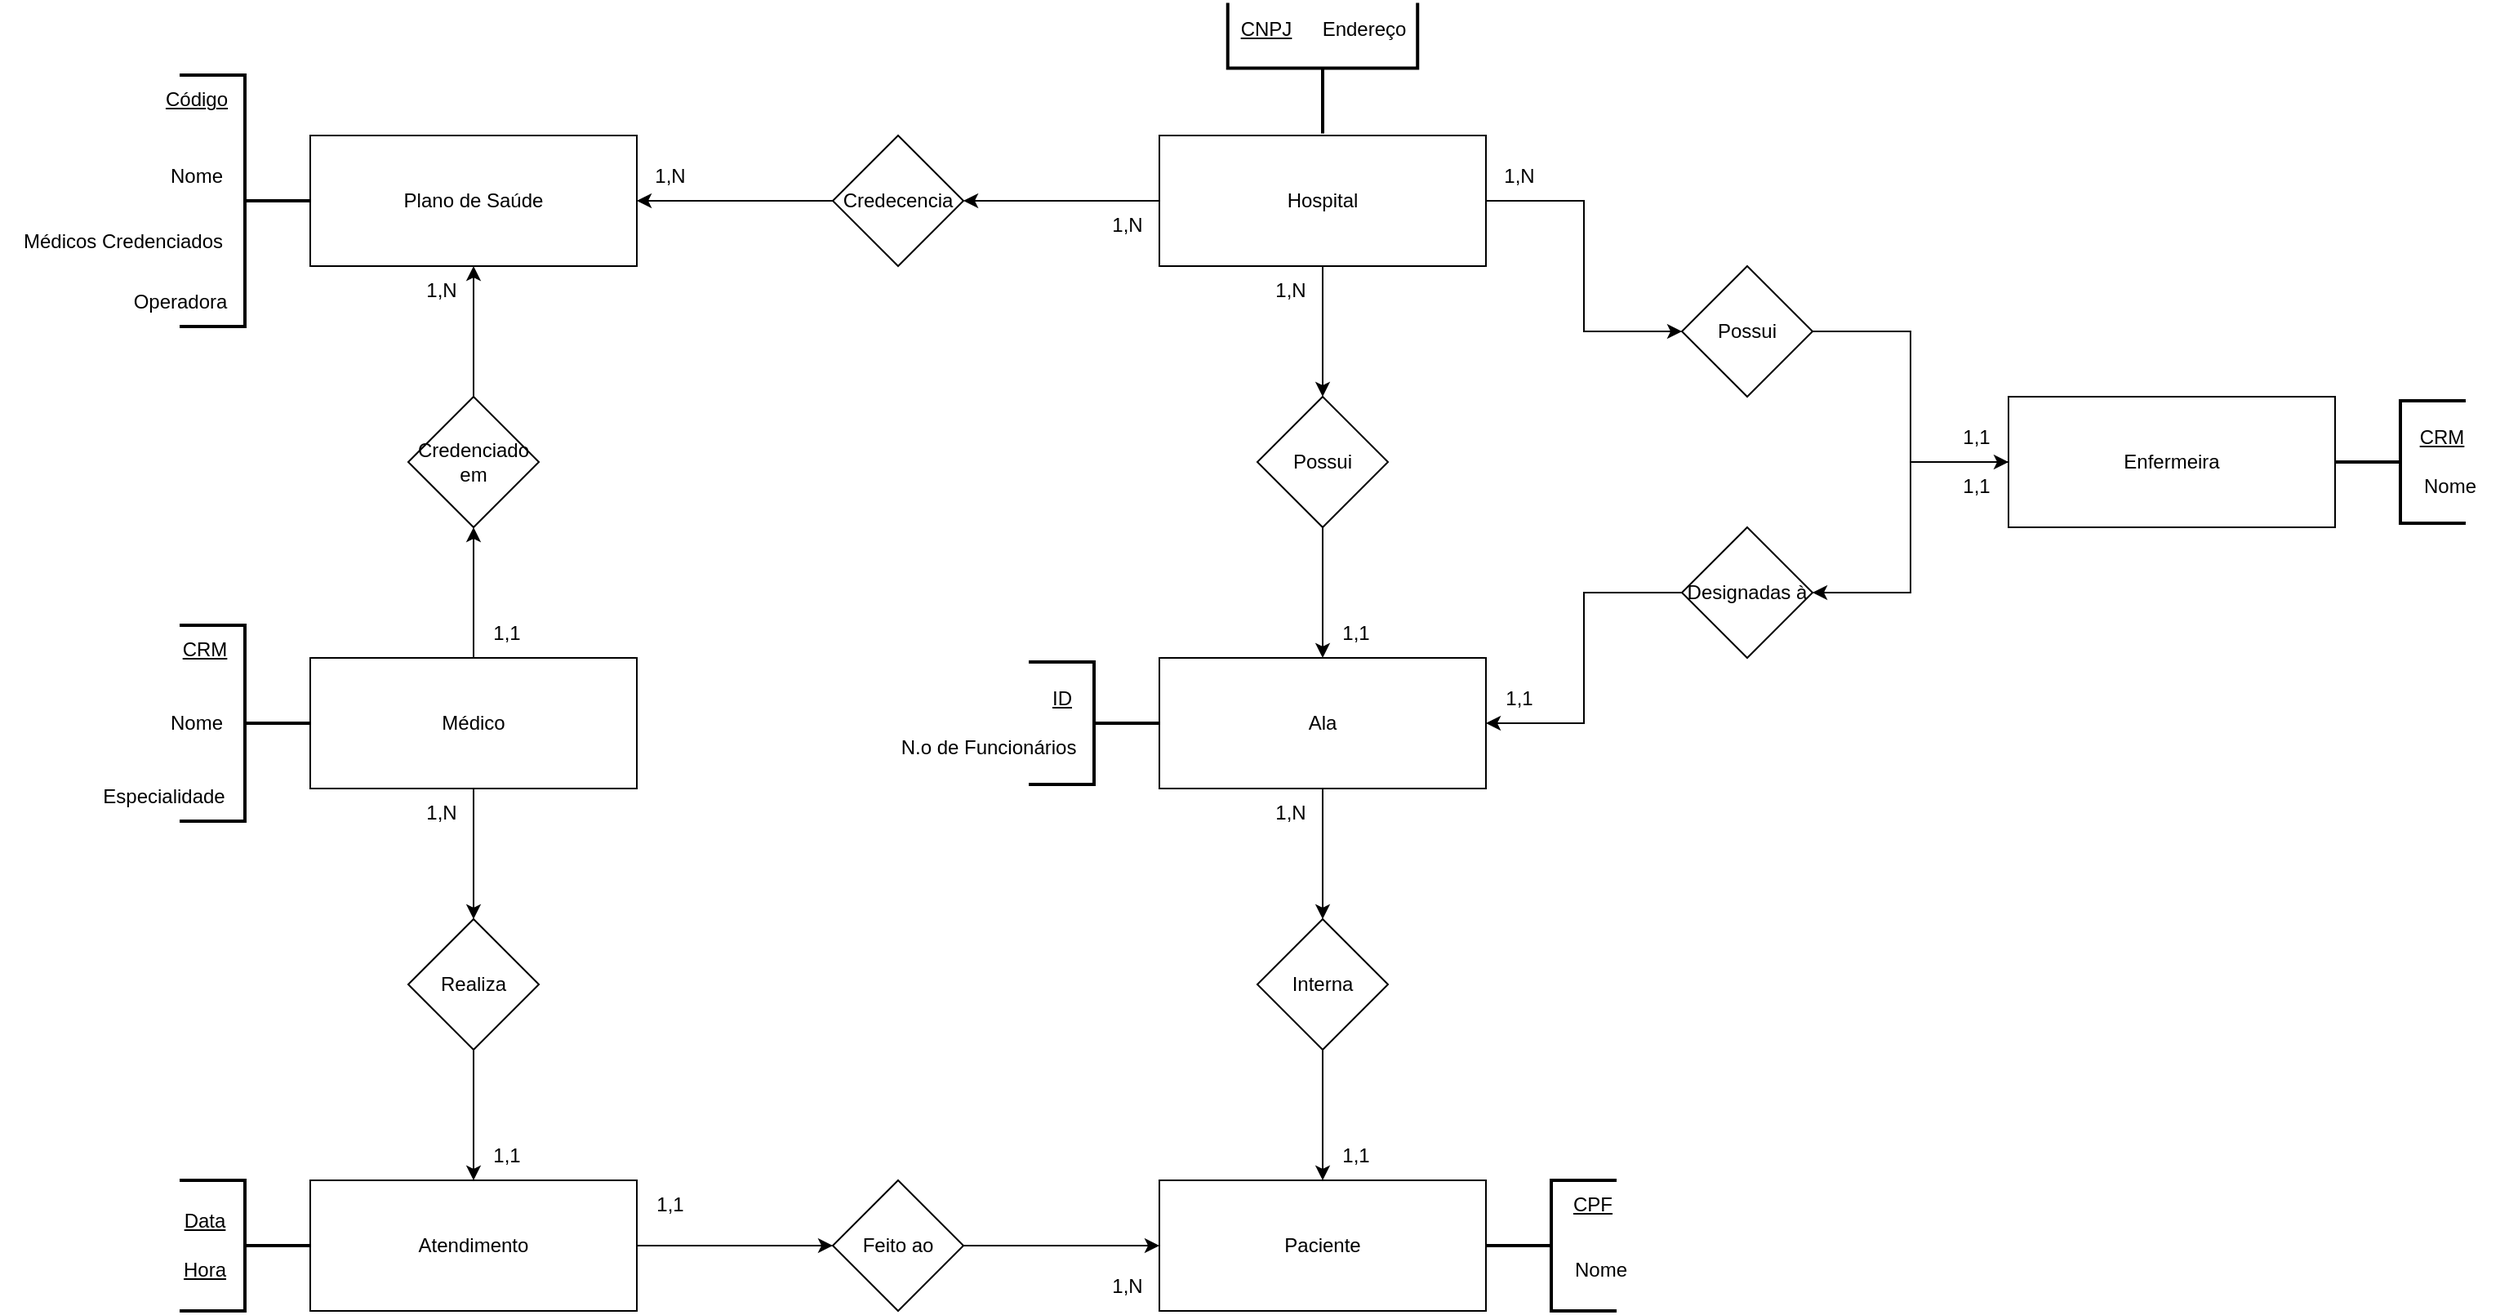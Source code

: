 <mxfile version="24.3.1" type="github">
  <diagram name="Página-1" id="c9ZjZl4gouYc1DpIpKhN">
    <mxGraphModel dx="2466" dy="2107" grid="1" gridSize="10" guides="1" tooltips="1" connect="1" arrows="1" fold="1" page="1" pageScale="1" pageWidth="827" pageHeight="1169" math="0" shadow="0">
      <root>
        <mxCell id="0" />
        <mxCell id="1" parent="0" />
        <mxCell id="qisjRYx7ao7LbG64R4uU-11" style="edgeStyle=orthogonalEdgeStyle;rounded=0;orthogonalLoop=1;jettySize=auto;html=1;entryX=1;entryY=0.5;entryDx=0;entryDy=0;" edge="1" parent="1" source="qisjRYx7ao7LbG64R4uU-1" target="qisjRYx7ao7LbG64R4uU-9">
          <mxGeometry relative="1" as="geometry" />
        </mxCell>
        <mxCell id="qisjRYx7ao7LbG64R4uU-17" style="edgeStyle=orthogonalEdgeStyle;rounded=0;orthogonalLoop=1;jettySize=auto;html=1;entryX=0.5;entryY=0;entryDx=0;entryDy=0;" edge="1" parent="1" source="qisjRYx7ao7LbG64R4uU-1" target="qisjRYx7ao7LbG64R4uU-3">
          <mxGeometry relative="1" as="geometry" />
        </mxCell>
        <mxCell id="qisjRYx7ao7LbG64R4uU-50" style="edgeStyle=orthogonalEdgeStyle;rounded=0;orthogonalLoop=1;jettySize=auto;html=1;entryX=0;entryY=0.5;entryDx=0;entryDy=0;" edge="1" parent="1" source="qisjRYx7ao7LbG64R4uU-1" target="qisjRYx7ao7LbG64R4uU-45">
          <mxGeometry relative="1" as="geometry" />
        </mxCell>
        <mxCell id="qisjRYx7ao7LbG64R4uU-1" value="Hospital" style="rounded=0;whiteSpace=wrap;html=1;" vertex="1" parent="1">
          <mxGeometry x="240" y="40" width="200" height="80" as="geometry" />
        </mxCell>
        <mxCell id="qisjRYx7ao7LbG64R4uU-22" style="edgeStyle=orthogonalEdgeStyle;rounded=0;orthogonalLoop=1;jettySize=auto;html=1;entryX=0.5;entryY=0;entryDx=0;entryDy=0;" edge="1" parent="1" source="qisjRYx7ao7LbG64R4uU-2" target="qisjRYx7ao7LbG64R4uU-21">
          <mxGeometry relative="1" as="geometry" />
        </mxCell>
        <mxCell id="qisjRYx7ao7LbG64R4uU-2" value="Ala" style="rounded=0;whiteSpace=wrap;html=1;" vertex="1" parent="1">
          <mxGeometry x="240" y="360" width="200" height="80" as="geometry" />
        </mxCell>
        <mxCell id="qisjRYx7ao7LbG64R4uU-18" style="edgeStyle=orthogonalEdgeStyle;rounded=0;orthogonalLoop=1;jettySize=auto;html=1;entryX=0.5;entryY=0;entryDx=0;entryDy=0;" edge="1" parent="1" source="qisjRYx7ao7LbG64R4uU-3" target="qisjRYx7ao7LbG64R4uU-2">
          <mxGeometry relative="1" as="geometry" />
        </mxCell>
        <mxCell id="qisjRYx7ao7LbG64R4uU-3" value="Possui" style="rhombus;whiteSpace=wrap;html=1;" vertex="1" parent="1">
          <mxGeometry x="300" y="200" width="80" height="80" as="geometry" />
        </mxCell>
        <mxCell id="qisjRYx7ao7LbG64R4uU-6" value="1,N" style="text;html=1;align=center;verticalAlign=middle;resizable=0;points=[];autosize=1;strokeColor=none;fillColor=none;" vertex="1" parent="1">
          <mxGeometry x="300" y="120" width="40" height="30" as="geometry" />
        </mxCell>
        <mxCell id="qisjRYx7ao7LbG64R4uU-7" value="1,1" style="text;html=1;align=center;verticalAlign=middle;resizable=0;points=[];autosize=1;strokeColor=none;fillColor=none;" vertex="1" parent="1">
          <mxGeometry x="340" y="330" width="40" height="30" as="geometry" />
        </mxCell>
        <mxCell id="qisjRYx7ao7LbG64R4uU-8" value="Plano de Saúde" style="rounded=0;whiteSpace=wrap;html=1;" vertex="1" parent="1">
          <mxGeometry x="-280" y="40" width="200" height="80" as="geometry" />
        </mxCell>
        <mxCell id="qisjRYx7ao7LbG64R4uU-12" style="edgeStyle=orthogonalEdgeStyle;rounded=0;orthogonalLoop=1;jettySize=auto;html=1;entryX=1;entryY=0.5;entryDx=0;entryDy=0;" edge="1" parent="1" source="qisjRYx7ao7LbG64R4uU-9" target="qisjRYx7ao7LbG64R4uU-8">
          <mxGeometry relative="1" as="geometry" />
        </mxCell>
        <mxCell id="qisjRYx7ao7LbG64R4uU-9" value="Credecencia" style="rhombus;whiteSpace=wrap;html=1;" vertex="1" parent="1">
          <mxGeometry x="40" y="40" width="80" height="80" as="geometry" />
        </mxCell>
        <mxCell id="qisjRYx7ao7LbG64R4uU-16" style="edgeStyle=orthogonalEdgeStyle;rounded=0;orthogonalLoop=1;jettySize=auto;html=1;entryX=0.5;entryY=1;entryDx=0;entryDy=0;" edge="1" parent="1" source="qisjRYx7ao7LbG64R4uU-13" target="qisjRYx7ao7LbG64R4uU-14">
          <mxGeometry relative="1" as="geometry" />
        </mxCell>
        <mxCell id="qisjRYx7ao7LbG64R4uU-32" style="edgeStyle=orthogonalEdgeStyle;rounded=0;orthogonalLoop=1;jettySize=auto;html=1;entryX=0.5;entryY=0;entryDx=0;entryDy=0;" edge="1" parent="1" source="qisjRYx7ao7LbG64R4uU-13" target="qisjRYx7ao7LbG64R4uU-28">
          <mxGeometry relative="1" as="geometry" />
        </mxCell>
        <mxCell id="qisjRYx7ao7LbG64R4uU-13" value="Médico" style="rounded=0;whiteSpace=wrap;html=1;" vertex="1" parent="1">
          <mxGeometry x="-280" y="360" width="200" height="80" as="geometry" />
        </mxCell>
        <mxCell id="qisjRYx7ao7LbG64R4uU-15" style="edgeStyle=orthogonalEdgeStyle;rounded=0;orthogonalLoop=1;jettySize=auto;html=1;entryX=0.5;entryY=1;entryDx=0;entryDy=0;" edge="1" parent="1" source="qisjRYx7ao7LbG64R4uU-14" target="qisjRYx7ao7LbG64R4uU-8">
          <mxGeometry relative="1" as="geometry" />
        </mxCell>
        <mxCell id="qisjRYx7ao7LbG64R4uU-14" value="Credenciado em" style="rhombus;whiteSpace=wrap;html=1;" vertex="1" parent="1">
          <mxGeometry x="-220" y="200" width="80" height="80" as="geometry" />
        </mxCell>
        <mxCell id="qisjRYx7ao7LbG64R4uU-20" value="Paciente" style="rounded=0;whiteSpace=wrap;html=1;" vertex="1" parent="1">
          <mxGeometry x="240" y="680" width="200" height="80" as="geometry" />
        </mxCell>
        <mxCell id="qisjRYx7ao7LbG64R4uU-24" style="edgeStyle=orthogonalEdgeStyle;rounded=0;orthogonalLoop=1;jettySize=auto;html=1;entryX=0.5;entryY=0;entryDx=0;entryDy=0;" edge="1" parent="1" source="qisjRYx7ao7LbG64R4uU-21" target="qisjRYx7ao7LbG64R4uU-20">
          <mxGeometry relative="1" as="geometry" />
        </mxCell>
        <mxCell id="qisjRYx7ao7LbG64R4uU-21" value="Interna" style="rhombus;whiteSpace=wrap;html=1;" vertex="1" parent="1">
          <mxGeometry x="300" y="520" width="80" height="80" as="geometry" />
        </mxCell>
        <mxCell id="qisjRYx7ao7LbG64R4uU-25" value="1,N" style="text;html=1;align=center;verticalAlign=middle;resizable=0;points=[];autosize=1;strokeColor=none;fillColor=none;" vertex="1" parent="1">
          <mxGeometry x="300" y="440" width="40" height="30" as="geometry" />
        </mxCell>
        <mxCell id="qisjRYx7ao7LbG64R4uU-26" value="1,1" style="text;html=1;align=center;verticalAlign=middle;resizable=0;points=[];autosize=1;strokeColor=none;fillColor=none;" vertex="1" parent="1">
          <mxGeometry x="340" y="650" width="40" height="30" as="geometry" />
        </mxCell>
        <mxCell id="qisjRYx7ao7LbG64R4uU-42" style="edgeStyle=orthogonalEdgeStyle;rounded=0;orthogonalLoop=1;jettySize=auto;html=1;entryX=0;entryY=0.5;entryDx=0;entryDy=0;" edge="1" parent="1" source="qisjRYx7ao7LbG64R4uU-27" target="qisjRYx7ao7LbG64R4uU-41">
          <mxGeometry relative="1" as="geometry" />
        </mxCell>
        <mxCell id="qisjRYx7ao7LbG64R4uU-27" value="Atendimento" style="rounded=0;whiteSpace=wrap;html=1;" vertex="1" parent="1">
          <mxGeometry x="-280" y="680" width="200" height="80" as="geometry" />
        </mxCell>
        <mxCell id="qisjRYx7ao7LbG64R4uU-30" style="edgeStyle=orthogonalEdgeStyle;rounded=0;orthogonalLoop=1;jettySize=auto;html=1;entryX=0.5;entryY=0;entryDx=0;entryDy=0;" edge="1" parent="1" source="qisjRYx7ao7LbG64R4uU-28" target="qisjRYx7ao7LbG64R4uU-27">
          <mxGeometry relative="1" as="geometry" />
        </mxCell>
        <mxCell id="qisjRYx7ao7LbG64R4uU-28" value="Realiza" style="rhombus;whiteSpace=wrap;html=1;" vertex="1" parent="1">
          <mxGeometry x="-220" y="520" width="80" height="80" as="geometry" />
        </mxCell>
        <mxCell id="qisjRYx7ao7LbG64R4uU-33" value="1,N" style="text;html=1;align=center;verticalAlign=middle;resizable=0;points=[];autosize=1;strokeColor=none;fillColor=none;" vertex="1" parent="1">
          <mxGeometry x="-220" y="440" width="40" height="30" as="geometry" />
        </mxCell>
        <mxCell id="qisjRYx7ao7LbG64R4uU-34" value="1,1" style="text;html=1;align=center;verticalAlign=middle;resizable=0;points=[];autosize=1;strokeColor=none;fillColor=none;" vertex="1" parent="1">
          <mxGeometry x="-180" y="650" width="40" height="30" as="geometry" />
        </mxCell>
        <mxCell id="qisjRYx7ao7LbG64R4uU-35" value="1,1" style="text;html=1;align=center;verticalAlign=middle;resizable=0;points=[];autosize=1;strokeColor=none;fillColor=none;" vertex="1" parent="1">
          <mxGeometry x="-80" y="680" width="40" height="30" as="geometry" />
        </mxCell>
        <mxCell id="qisjRYx7ao7LbG64R4uU-36" value="1,N" style="text;html=1;align=center;verticalAlign=middle;resizable=0;points=[];autosize=1;strokeColor=none;fillColor=none;" vertex="1" parent="1">
          <mxGeometry x="200" y="730" width="40" height="30" as="geometry" />
        </mxCell>
        <mxCell id="qisjRYx7ao7LbG64R4uU-37" value="1,N" style="text;html=1;align=center;verticalAlign=middle;resizable=0;points=[];autosize=1;strokeColor=none;fillColor=none;" vertex="1" parent="1">
          <mxGeometry x="200" y="80" width="40" height="30" as="geometry" />
        </mxCell>
        <mxCell id="qisjRYx7ao7LbG64R4uU-38" value="1,N" style="text;html=1;align=center;verticalAlign=middle;resizable=0;points=[];autosize=1;strokeColor=none;fillColor=none;" vertex="1" parent="1">
          <mxGeometry x="-80" y="50" width="40" height="30" as="geometry" />
        </mxCell>
        <mxCell id="qisjRYx7ao7LbG64R4uU-39" value="1,1" style="text;html=1;align=center;verticalAlign=middle;resizable=0;points=[];autosize=1;strokeColor=none;fillColor=none;" vertex="1" parent="1">
          <mxGeometry x="-180" y="330" width="40" height="30" as="geometry" />
        </mxCell>
        <mxCell id="qisjRYx7ao7LbG64R4uU-40" value="1,N" style="text;html=1;align=center;verticalAlign=middle;resizable=0;points=[];autosize=1;strokeColor=none;fillColor=none;" vertex="1" parent="1">
          <mxGeometry x="-220" y="120" width="40" height="30" as="geometry" />
        </mxCell>
        <mxCell id="qisjRYx7ao7LbG64R4uU-43" style="edgeStyle=orthogonalEdgeStyle;rounded=0;orthogonalLoop=1;jettySize=auto;html=1;entryX=0;entryY=0.5;entryDx=0;entryDy=0;" edge="1" parent="1" source="qisjRYx7ao7LbG64R4uU-41" target="qisjRYx7ao7LbG64R4uU-20">
          <mxGeometry relative="1" as="geometry" />
        </mxCell>
        <mxCell id="qisjRYx7ao7LbG64R4uU-41" value="Feito ao" style="rhombus;whiteSpace=wrap;html=1;" vertex="1" parent="1">
          <mxGeometry x="40" y="680" width="80" height="80" as="geometry" />
        </mxCell>
        <mxCell id="qisjRYx7ao7LbG64R4uU-54" style="edgeStyle=orthogonalEdgeStyle;rounded=0;orthogonalLoop=1;jettySize=auto;html=1;entryX=1;entryY=0.5;entryDx=0;entryDy=0;" edge="1" parent="1" source="qisjRYx7ao7LbG64R4uU-44" target="qisjRYx7ao7LbG64R4uU-51">
          <mxGeometry relative="1" as="geometry" />
        </mxCell>
        <mxCell id="qisjRYx7ao7LbG64R4uU-44" value="Enfermeira" style="rounded=0;whiteSpace=wrap;html=1;" vertex="1" parent="1">
          <mxGeometry x="760" y="200" width="200" height="80" as="geometry" />
        </mxCell>
        <mxCell id="qisjRYx7ao7LbG64R4uU-49" style="edgeStyle=orthogonalEdgeStyle;rounded=0;orthogonalLoop=1;jettySize=auto;html=1;entryX=0;entryY=0.5;entryDx=0;entryDy=0;" edge="1" parent="1" source="qisjRYx7ao7LbG64R4uU-45" target="qisjRYx7ao7LbG64R4uU-44">
          <mxGeometry relative="1" as="geometry" />
        </mxCell>
        <mxCell id="qisjRYx7ao7LbG64R4uU-45" value="Possui" style="rhombus;whiteSpace=wrap;html=1;" vertex="1" parent="1">
          <mxGeometry x="560" y="120" width="80" height="80" as="geometry" />
        </mxCell>
        <mxCell id="qisjRYx7ao7LbG64R4uU-55" style="edgeStyle=orthogonalEdgeStyle;rounded=0;orthogonalLoop=1;jettySize=auto;html=1;entryX=1;entryY=0.5;entryDx=0;entryDy=0;" edge="1" parent="1" source="qisjRYx7ao7LbG64R4uU-51" target="qisjRYx7ao7LbG64R4uU-2">
          <mxGeometry relative="1" as="geometry" />
        </mxCell>
        <mxCell id="qisjRYx7ao7LbG64R4uU-51" value="Designadas à" style="rhombus;whiteSpace=wrap;html=1;" vertex="1" parent="1">
          <mxGeometry x="560" y="280" width="80" height="80" as="geometry" />
        </mxCell>
        <mxCell id="qisjRYx7ao7LbG64R4uU-56" value="" style="strokeWidth=2;html=1;shape=mxgraph.flowchart.annotation_2;align=left;labelPosition=right;pointerEvents=1;rotation=-90;" vertex="1" parent="1">
          <mxGeometry x="300" y="-59.37" width="80" height="116.25" as="geometry" />
        </mxCell>
        <mxCell id="qisjRYx7ao7LbG64R4uU-57" value="CNPJ" style="text;html=1;align=center;verticalAlign=middle;resizable=0;points=[];autosize=1;strokeColor=none;fillColor=none;fontStyle=4" vertex="1" parent="1">
          <mxGeometry x="280" y="-40" width="50" height="30" as="geometry" />
        </mxCell>
        <mxCell id="qisjRYx7ao7LbG64R4uU-58" value="Endereço" style="text;html=1;align=center;verticalAlign=middle;resizable=0;points=[];autosize=1;strokeColor=none;fillColor=none;fontStyle=0" vertex="1" parent="1">
          <mxGeometry x="330" y="-40" width="70" height="30" as="geometry" />
        </mxCell>
        <mxCell id="qisjRYx7ao7LbG64R4uU-59" value="" style="strokeWidth=2;html=1;shape=mxgraph.flowchart.annotation_2;align=left;labelPosition=right;pointerEvents=1;rotation=-180;" vertex="1" parent="1">
          <mxGeometry x="-360" y="340" width="80" height="120" as="geometry" />
        </mxCell>
        <mxCell id="qisjRYx7ao7LbG64R4uU-61" value="CRM" style="text;html=1;align=center;verticalAlign=middle;resizable=0;points=[];autosize=1;strokeColor=none;fillColor=none;fontStyle=4" vertex="1" parent="1">
          <mxGeometry x="-370" y="340" width="50" height="30" as="geometry" />
        </mxCell>
        <mxCell id="qisjRYx7ao7LbG64R4uU-62" value="Nome" style="text;html=1;align=center;verticalAlign=middle;resizable=0;points=[];autosize=1;strokeColor=none;fillColor=none;fontStyle=0" vertex="1" parent="1">
          <mxGeometry x="-380" y="385" width="60" height="30" as="geometry" />
        </mxCell>
        <mxCell id="qisjRYx7ao7LbG64R4uU-63" value="Especialidade" style="text;html=1;align=center;verticalAlign=middle;resizable=0;points=[];autosize=1;strokeColor=none;fillColor=none;fontStyle=0" vertex="1" parent="1">
          <mxGeometry x="-420" y="430" width="100" height="30" as="geometry" />
        </mxCell>
        <mxCell id="qisjRYx7ao7LbG64R4uU-64" value="" style="strokeWidth=2;html=1;shape=mxgraph.flowchart.annotation_2;align=left;labelPosition=right;pointerEvents=1;rotation=-180;" vertex="1" parent="1">
          <mxGeometry x="-360" y="680" width="80" height="80" as="geometry" />
        </mxCell>
        <mxCell id="qisjRYx7ao7LbG64R4uU-65" value="Data" style="text;html=1;align=center;verticalAlign=middle;resizable=0;points=[];autosize=1;strokeColor=none;fillColor=none;fontStyle=4" vertex="1" parent="1">
          <mxGeometry x="-370" y="690" width="50" height="30" as="geometry" />
        </mxCell>
        <mxCell id="qisjRYx7ao7LbG64R4uU-66" value="Hora" style="text;html=1;align=center;verticalAlign=middle;resizable=0;points=[];autosize=1;strokeColor=none;fillColor=none;fontStyle=4" vertex="1" parent="1">
          <mxGeometry x="-370" y="720" width="50" height="30" as="geometry" />
        </mxCell>
        <mxCell id="qisjRYx7ao7LbG64R4uU-67" value="" style="strokeWidth=2;html=1;shape=mxgraph.flowchart.annotation_2;align=left;labelPosition=right;pointerEvents=1;rotation=-180;" vertex="1" parent="1">
          <mxGeometry x="160" y="362.5" width="80" height="75" as="geometry" />
        </mxCell>
        <mxCell id="qisjRYx7ao7LbG64R4uU-68" value="1,N" style="text;html=1;align=center;verticalAlign=middle;resizable=0;points=[];autosize=1;strokeColor=none;fillColor=none;" vertex="1" parent="1">
          <mxGeometry x="440" y="50" width="40" height="30" as="geometry" />
        </mxCell>
        <mxCell id="qisjRYx7ao7LbG64R4uU-69" value="1,1" style="text;html=1;align=center;verticalAlign=middle;resizable=0;points=[];autosize=1;strokeColor=none;fillColor=none;" vertex="1" parent="1">
          <mxGeometry x="720" y="210" width="40" height="30" as="geometry" />
        </mxCell>
        <mxCell id="qisjRYx7ao7LbG64R4uU-70" value="1,1" style="text;html=1;align=center;verticalAlign=middle;resizable=0;points=[];autosize=1;strokeColor=none;fillColor=none;" vertex="1" parent="1">
          <mxGeometry x="720" y="240" width="40" height="30" as="geometry" />
        </mxCell>
        <mxCell id="qisjRYx7ao7LbG64R4uU-71" value="1,1" style="text;html=1;align=center;verticalAlign=middle;resizable=0;points=[];autosize=1;strokeColor=none;fillColor=none;" vertex="1" parent="1">
          <mxGeometry x="440" y="370" width="40" height="30" as="geometry" />
        </mxCell>
        <mxCell id="qisjRYx7ao7LbG64R4uU-72" value="ID" style="text;html=1;align=center;verticalAlign=middle;resizable=0;points=[];autosize=1;strokeColor=none;fillColor=none;fontStyle=4" vertex="1" parent="1">
          <mxGeometry x="160" y="370" width="40" height="30" as="geometry" />
        </mxCell>
        <mxCell id="qisjRYx7ao7LbG64R4uU-73" value="N.o de Funcionários" style="text;html=1;align=center;verticalAlign=middle;resizable=0;points=[];autosize=1;strokeColor=none;fillColor=none;fontStyle=0" vertex="1" parent="1">
          <mxGeometry x="70" y="400" width="130" height="30" as="geometry" />
        </mxCell>
        <mxCell id="qisjRYx7ao7LbG64R4uU-74" value="" style="strokeWidth=2;html=1;shape=mxgraph.flowchart.annotation_2;align=left;labelPosition=right;pointerEvents=1;rotation=0;" vertex="1" parent="1">
          <mxGeometry x="960" y="202.5" width="80" height="75" as="geometry" />
        </mxCell>
        <mxCell id="qisjRYx7ao7LbG64R4uU-75" value="CRM" style="text;html=1;align=center;verticalAlign=middle;resizable=0;points=[];autosize=1;strokeColor=none;fillColor=none;fontStyle=4" vertex="1" parent="1">
          <mxGeometry x="1000" y="210" width="50" height="30" as="geometry" />
        </mxCell>
        <mxCell id="qisjRYx7ao7LbG64R4uU-76" value="Nome" style="text;html=1;align=center;verticalAlign=middle;resizable=0;points=[];autosize=1;strokeColor=none;fillColor=none;fontStyle=0" vertex="1" parent="1">
          <mxGeometry x="1000" y="240" width="60" height="30" as="geometry" />
        </mxCell>
        <mxCell id="qisjRYx7ao7LbG64R4uU-79" value="" style="strokeWidth=2;html=1;shape=mxgraph.flowchart.annotation_2;align=left;labelPosition=right;pointerEvents=1;rotation=-180;" vertex="1" parent="1">
          <mxGeometry x="-360" y="2.97" width="80" height="154.06" as="geometry" />
        </mxCell>
        <mxCell id="qisjRYx7ao7LbG64R4uU-80" value="Código" style="text;html=1;align=center;verticalAlign=middle;resizable=0;points=[];autosize=1;strokeColor=none;fillColor=none;fontStyle=4" vertex="1" parent="1">
          <mxGeometry x="-380" y="2.97" width="60" height="30" as="geometry" />
        </mxCell>
        <mxCell id="qisjRYx7ao7LbG64R4uU-81" value="Nome" style="text;html=1;align=center;verticalAlign=middle;resizable=0;points=[];autosize=1;strokeColor=none;fillColor=none;fontStyle=0" vertex="1" parent="1">
          <mxGeometry x="-380" y="50" width="60" height="30" as="geometry" />
        </mxCell>
        <mxCell id="qisjRYx7ao7LbG64R4uU-82" value="Médicos Credenciados" style="text;html=1;align=center;verticalAlign=middle;resizable=0;points=[];autosize=1;strokeColor=none;fillColor=none;fontStyle=0" vertex="1" parent="1">
          <mxGeometry x="-470" y="90" width="150" height="30" as="geometry" />
        </mxCell>
        <mxCell id="qisjRYx7ao7LbG64R4uU-83" value="" style="strokeWidth=2;html=1;shape=mxgraph.flowchart.annotation_2;align=left;labelPosition=right;pointerEvents=1;rotation=0;" vertex="1" parent="1">
          <mxGeometry x="440" y="680" width="80" height="80" as="geometry" />
        </mxCell>
        <mxCell id="qisjRYx7ao7LbG64R4uU-84" value="CPF" style="text;html=1;align=center;verticalAlign=middle;resizable=0;points=[];autosize=1;strokeColor=none;fillColor=none;fontStyle=4" vertex="1" parent="1">
          <mxGeometry x="480" y="680" width="50" height="30" as="geometry" />
        </mxCell>
        <mxCell id="qisjRYx7ao7LbG64R4uU-85" value="Nome" style="text;html=1;align=center;verticalAlign=middle;resizable=0;points=[];autosize=1;strokeColor=none;fillColor=none;fontStyle=0" vertex="1" parent="1">
          <mxGeometry x="480" y="720" width="60" height="30" as="geometry" />
        </mxCell>
        <mxCell id="qisjRYx7ao7LbG64R4uU-86" value="Operadora" style="text;html=1;align=center;verticalAlign=middle;resizable=0;points=[];autosize=1;strokeColor=none;fillColor=none;fontStyle=0" vertex="1" parent="1">
          <mxGeometry x="-400" y="127.03" width="80" height="30" as="geometry" />
        </mxCell>
      </root>
    </mxGraphModel>
  </diagram>
</mxfile>

